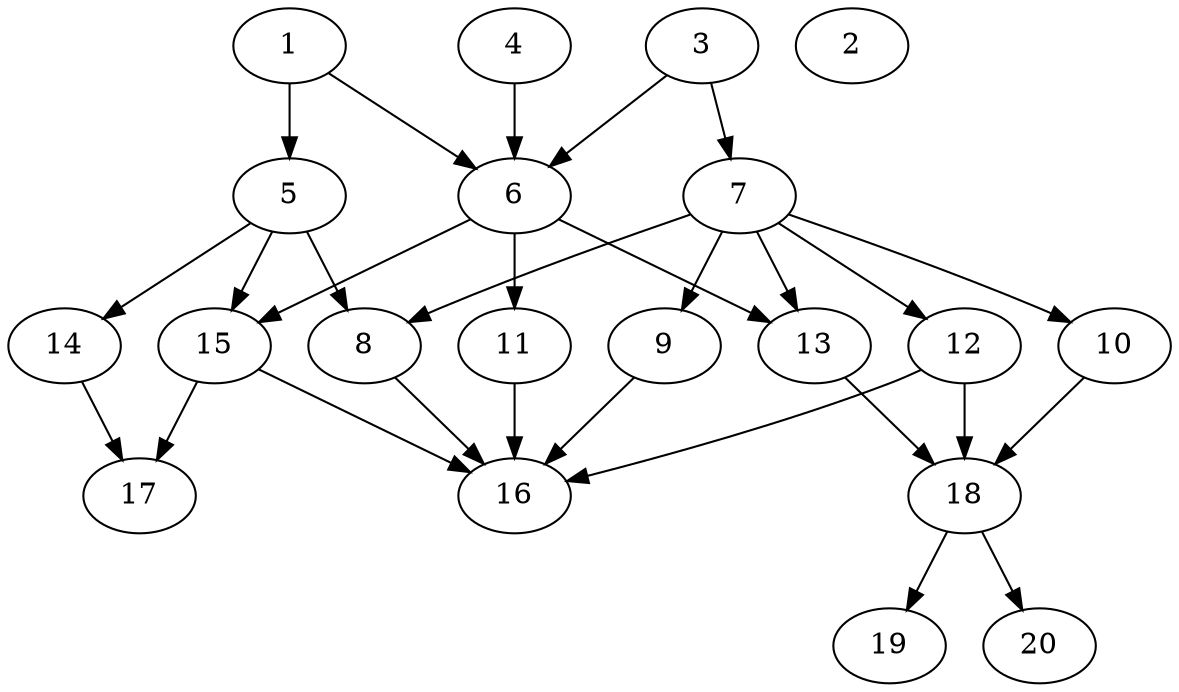 // DAG automatically generated by daggen at Tue Jul 23 14:23:30 2019
// ./daggen --dot -n 20 --ccr 0.3 --fat 0.6 --regular 0.5 --density 0.6 --mindata 5242880 --maxdata 52428800 
digraph G {
  1 [size="107318613", alpha="0.15", expect_size="32195584"] 
  1 -> 5 [size ="32195584"]
  1 -> 6 [size ="32195584"]
  2 [size="72820053", alpha="0.17", expect_size="21846016"] 
  3 [size="140933120", alpha="0.08", expect_size="42279936"] 
  3 -> 6 [size ="42279936"]
  3 -> 7 [size ="42279936"]
  4 [size="93218133", alpha="0.00", expect_size="27965440"] 
  4 -> 6 [size ="27965440"]
  5 [size="87719253", alpha="0.06", expect_size="26315776"] 
  5 -> 8 [size ="26315776"]
  5 -> 14 [size ="26315776"]
  5 -> 15 [size ="26315776"]
  6 [size="139089920", alpha="0.08", expect_size="41726976"] 
  6 -> 11 [size ="41726976"]
  6 -> 13 [size ="41726976"]
  6 -> 15 [size ="41726976"]
  7 [size="91695787", alpha="0.04", expect_size="27508736"] 
  7 -> 8 [size ="27508736"]
  7 -> 9 [size ="27508736"]
  7 -> 10 [size ="27508736"]
  7 -> 12 [size ="27508736"]
  7 -> 13 [size ="27508736"]
  8 [size="153937920", alpha="0.10", expect_size="46181376"] 
  8 -> 16 [size ="46181376"]
  9 [size="114752853", alpha="0.16", expect_size="34425856"] 
  9 -> 16 [size ="34425856"]
  10 [size="117985280", alpha="0.16", expect_size="35395584"] 
  10 -> 18 [size ="35395584"]
  11 [size="118056960", alpha="0.10", expect_size="35417088"] 
  11 -> 16 [size ="35417088"]
  12 [size="76311893", alpha="0.08", expect_size="22893568"] 
  12 -> 16 [size ="22893568"]
  12 -> 18 [size ="22893568"]
  13 [size="55067307", alpha="0.15", expect_size="16520192"] 
  13 -> 18 [size ="16520192"]
  14 [size="118299307", alpha="0.05", expect_size="35489792"] 
  14 -> 17 [size ="35489792"]
  15 [size="118572373", alpha="0.03", expect_size="35571712"] 
  15 -> 16 [size ="35571712"]
  15 -> 17 [size ="35571712"]
  16 [size="162464427", alpha="0.00", expect_size="48739328"] 
  17 [size="65771520", alpha="0.04", expect_size="19731456"] 
  18 [size="96228693", alpha="0.09", expect_size="28868608"] 
  18 -> 19 [size ="28868608"]
  18 -> 20 [size ="28868608"]
  19 [size="20469760", alpha="0.02", expect_size="6140928"] 
  20 [size="142615893", alpha="0.11", expect_size="42784768"] 
}
